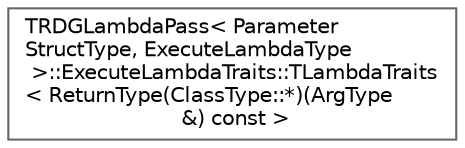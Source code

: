 digraph "Graphical Class Hierarchy"
{
 // INTERACTIVE_SVG=YES
 // LATEX_PDF_SIZE
  bgcolor="transparent";
  edge [fontname=Helvetica,fontsize=10,labelfontname=Helvetica,labelfontsize=10];
  node [fontname=Helvetica,fontsize=10,shape=box,height=0.2,width=0.4];
  rankdir="LR";
  Node0 [id="Node000000",label="TRDGLambdaPass\< Parameter\lStructType, ExecuteLambdaType\l \>::ExecuteLambdaTraits::TLambdaTraits\l\< ReturnType(ClassType::*)(ArgType\l &) const \>",height=0.2,width=0.4,color="grey40", fillcolor="white", style="filled",URL="$db/ddc/structTRDGLambdaPass_1_1ExecuteLambdaTraits_1_1TLambdaTraits_3_01ReturnType_07ClassType_1_1_5_08_07ArgType_01_6_08_01const_01_4.html",tooltip=" "];
}

